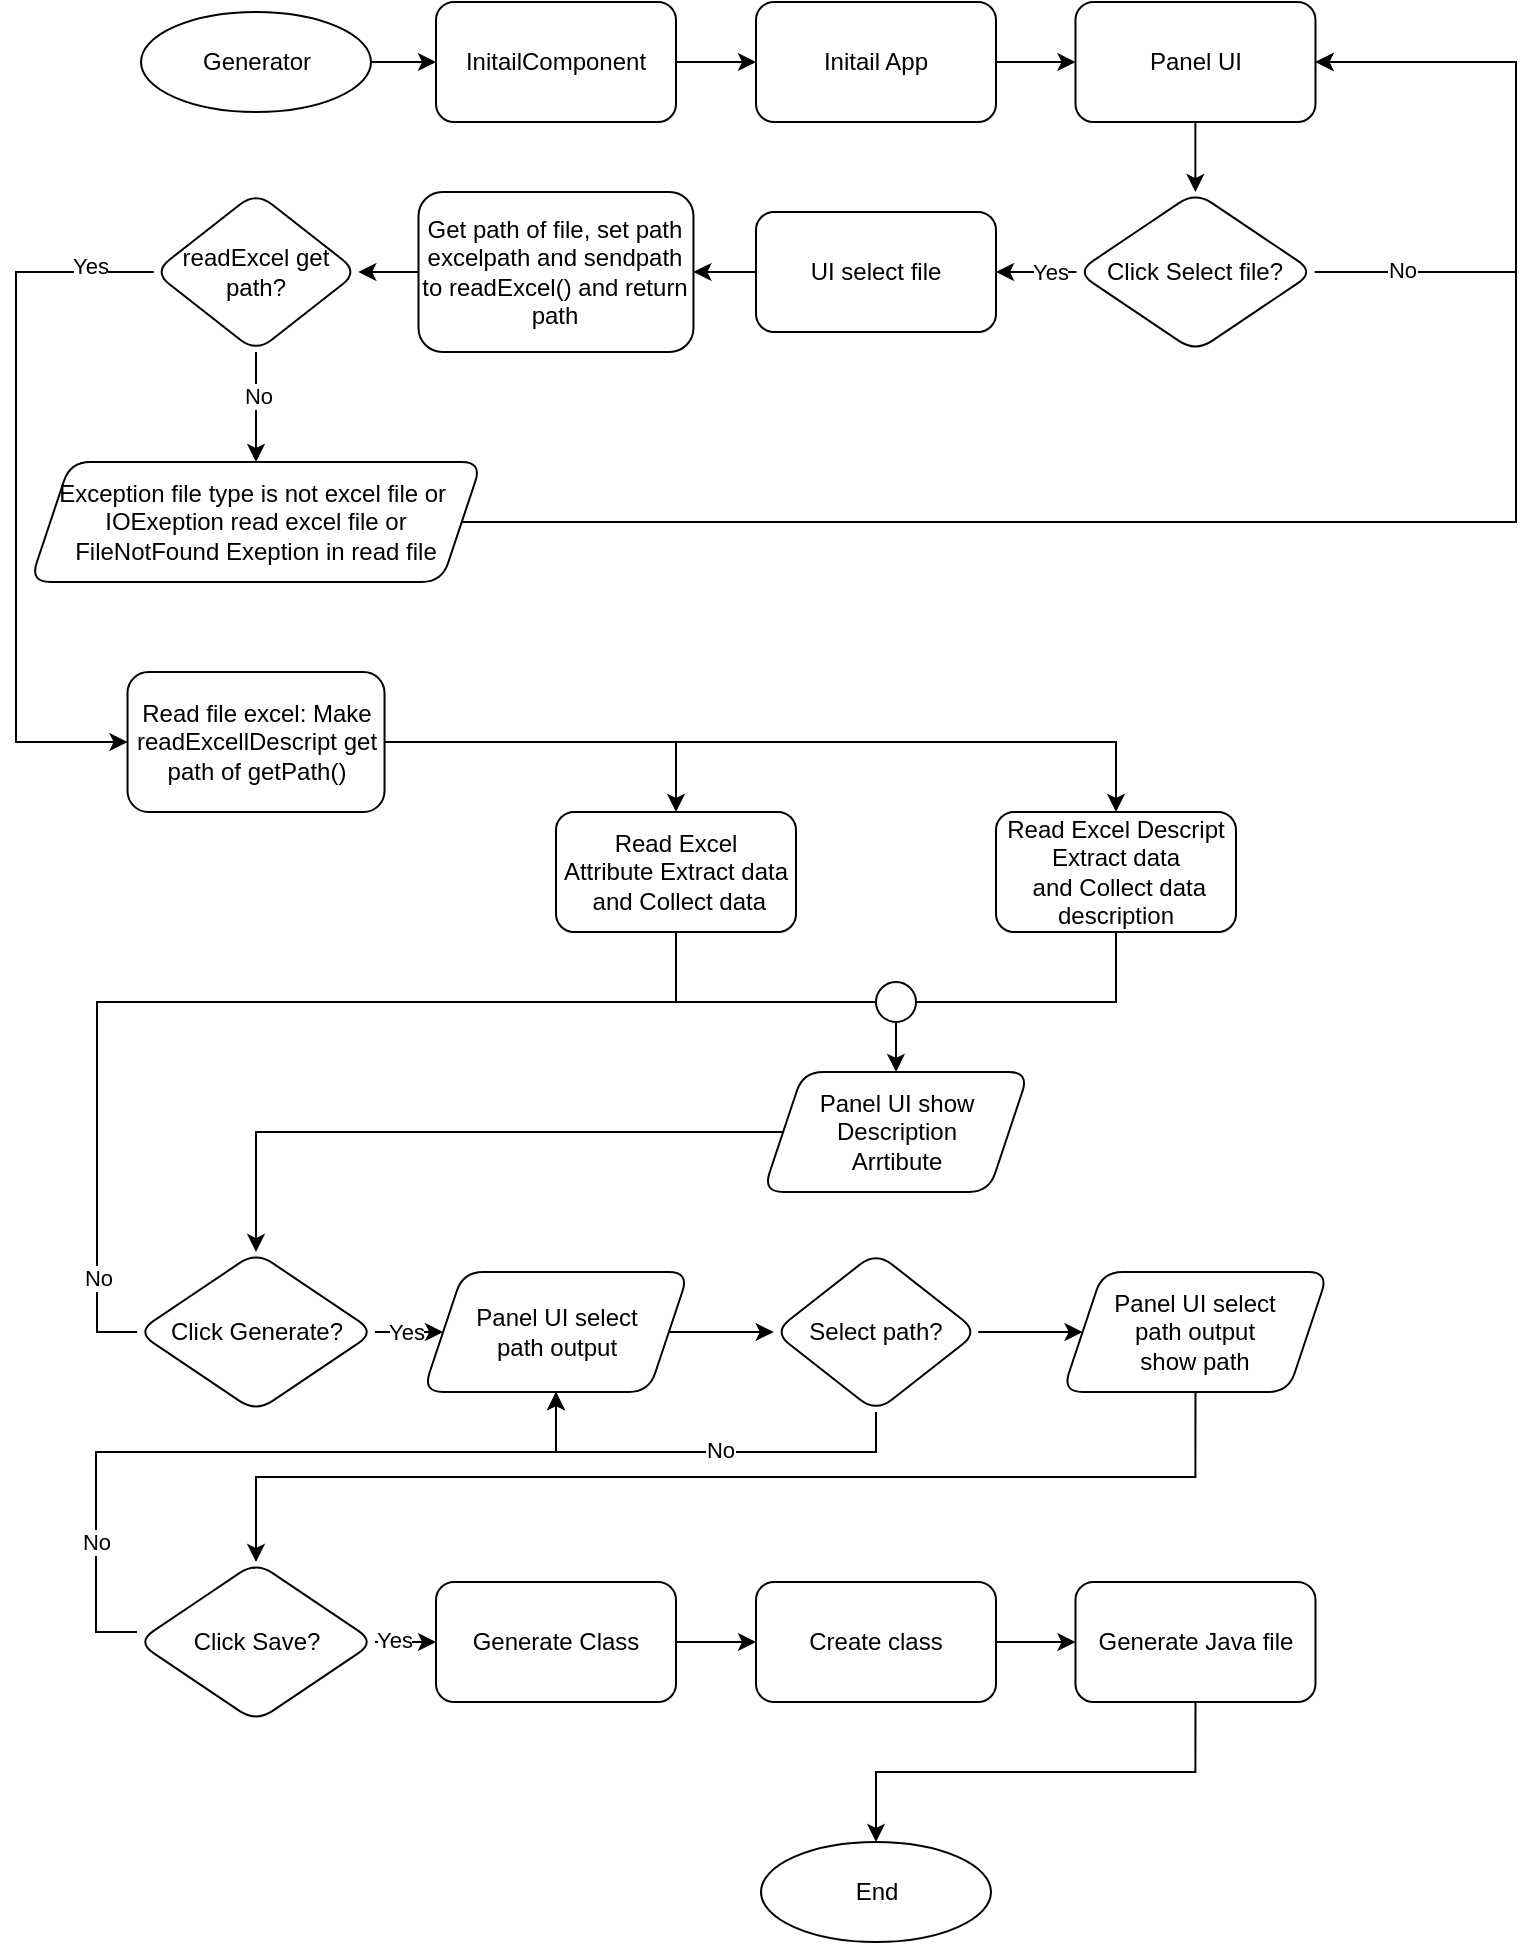 <mxfile version="22.1.4" type="github">
  <diagram id="C5RBs43oDa-KdzZeNtuy" name="Page-1">
    <mxGraphModel dx="1813" dy="1044" grid="1" gridSize="10" guides="1" tooltips="1" connect="1" arrows="1" fold="1" page="1" pageScale="1" pageWidth="827" pageHeight="1169" math="0" shadow="0">
      <root>
        <mxCell id="WIyWlLk6GJQsqaUBKTNV-0" />
        <mxCell id="WIyWlLk6GJQsqaUBKTNV-1" parent="WIyWlLk6GJQsqaUBKTNV-0" />
        <mxCell id="0AVRS0MS-OjCCtNMk0cl-7" value="" style="edgeStyle=orthogonalEdgeStyle;rounded=0;orthogonalLoop=1;jettySize=auto;html=1;" edge="1" parent="WIyWlLk6GJQsqaUBKTNV-1" source="0j7FOSJrUROpXIp207Sh-0" target="0AVRS0MS-OjCCtNMk0cl-6">
          <mxGeometry relative="1" as="geometry" />
        </mxCell>
        <mxCell id="0j7FOSJrUROpXIp207Sh-0" value="InitailComponent" style="rounded=1;whiteSpace=wrap;html=1;" parent="WIyWlLk6GJQsqaUBKTNV-1" vertex="1">
          <mxGeometry x="220" y="90" width="120" height="60" as="geometry" />
        </mxCell>
        <mxCell id="0j7FOSJrUROpXIp207Sh-2" value="" style="edgeStyle=orthogonalEdgeStyle;rounded=0;orthogonalLoop=1;jettySize=auto;html=1;" parent="WIyWlLk6GJQsqaUBKTNV-1" source="0j7FOSJrUROpXIp207Sh-1" target="0j7FOSJrUROpXIp207Sh-0" edge="1">
          <mxGeometry relative="1" as="geometry" />
        </mxCell>
        <mxCell id="0j7FOSJrUROpXIp207Sh-1" value="Generator" style="ellipse;whiteSpace=wrap;html=1;" parent="WIyWlLk6GJQsqaUBKTNV-1" vertex="1">
          <mxGeometry x="72.5" y="95" width="115" height="50" as="geometry" />
        </mxCell>
        <mxCell id="0AVRS0MS-OjCCtNMk0cl-9" value="" style="edgeStyle=orthogonalEdgeStyle;rounded=0;orthogonalLoop=1;jettySize=auto;html=1;" edge="1" parent="WIyWlLk6GJQsqaUBKTNV-1" source="0j7FOSJrUROpXIp207Sh-36" target="0j7FOSJrUROpXIp207Sh-65">
          <mxGeometry relative="1" as="geometry" />
        </mxCell>
        <mxCell id="0j7FOSJrUROpXIp207Sh-36" value="Panel UI" style="rounded=1;whiteSpace=wrap;html=1;" parent="WIyWlLk6GJQsqaUBKTNV-1" vertex="1">
          <mxGeometry x="539.74" y="90" width="120" height="60" as="geometry" />
        </mxCell>
        <mxCell id="0j7FOSJrUROpXIp207Sh-72" value="" style="edgeStyle=orthogonalEdgeStyle;rounded=0;orthogonalLoop=1;jettySize=auto;html=1;" parent="WIyWlLk6GJQsqaUBKTNV-1" source="0j7FOSJrUROpXIp207Sh-65" target="0j7FOSJrUROpXIp207Sh-71" edge="1">
          <mxGeometry relative="1" as="geometry" />
        </mxCell>
        <mxCell id="0AVRS0MS-OjCCtNMk0cl-26" value="Yes" style="edgeLabel;html=1;align=center;verticalAlign=middle;resizable=0;points=[];" vertex="1" connectable="0" parent="0j7FOSJrUROpXIp207Sh-72">
          <mxGeometry x="-0.331" y="-3" relative="1" as="geometry">
            <mxPoint y="3" as="offset" />
          </mxGeometry>
        </mxCell>
        <mxCell id="0AVRS0MS-OjCCtNMk0cl-11" style="edgeStyle=orthogonalEdgeStyle;rounded=0;orthogonalLoop=1;jettySize=auto;html=1;exitX=1;exitY=0.5;exitDx=0;exitDy=0;entryX=1;entryY=0.5;entryDx=0;entryDy=0;" edge="1" parent="WIyWlLk6GJQsqaUBKTNV-1" source="0j7FOSJrUROpXIp207Sh-65" target="0j7FOSJrUROpXIp207Sh-36">
          <mxGeometry relative="1" as="geometry">
            <Array as="points">
              <mxPoint x="760" y="225" />
              <mxPoint x="760" y="120" />
            </Array>
          </mxGeometry>
        </mxCell>
        <mxCell id="0AVRS0MS-OjCCtNMk0cl-25" value="No" style="edgeLabel;html=1;align=center;verticalAlign=middle;resizable=0;points=[];" vertex="1" connectable="0" parent="0AVRS0MS-OjCCtNMk0cl-11">
          <mxGeometry x="-0.711" y="1" relative="1" as="geometry">
            <mxPoint as="offset" />
          </mxGeometry>
        </mxCell>
        <mxCell id="0j7FOSJrUROpXIp207Sh-65" value="Click Select file?" style="rhombus;whiteSpace=wrap;html=1;rounded=1;" parent="WIyWlLk6GJQsqaUBKTNV-1" vertex="1">
          <mxGeometry x="540.24" y="185" width="119" height="80" as="geometry" />
        </mxCell>
        <mxCell id="0AVRS0MS-OjCCtNMk0cl-12" value="" style="edgeStyle=orthogonalEdgeStyle;rounded=0;orthogonalLoop=1;jettySize=auto;html=1;" edge="1" parent="WIyWlLk6GJQsqaUBKTNV-1" source="0j7FOSJrUROpXIp207Sh-71" target="0j7FOSJrUROpXIp207Sh-97">
          <mxGeometry relative="1" as="geometry" />
        </mxCell>
        <mxCell id="0j7FOSJrUROpXIp207Sh-71" value="UI select file" style="whiteSpace=wrap;html=1;rounded=1;" parent="WIyWlLk6GJQsqaUBKTNV-1" vertex="1">
          <mxGeometry x="380" y="195" width="120" height="60" as="geometry" />
        </mxCell>
        <mxCell id="0j7FOSJrUROpXIp207Sh-107" value="" style="edgeStyle=orthogonalEdgeStyle;rounded=0;orthogonalLoop=1;jettySize=auto;html=1;" parent="WIyWlLk6GJQsqaUBKTNV-1" source="0j7FOSJrUROpXIp207Sh-73" target="0j7FOSJrUROpXIp207Sh-106" edge="1">
          <mxGeometry relative="1" as="geometry">
            <Array as="points">
              <mxPoint x="130" y="355" />
            </Array>
          </mxGeometry>
        </mxCell>
        <mxCell id="0j7FOSJrUROpXIp207Sh-114" value="No" style="edgeLabel;html=1;align=center;verticalAlign=middle;resizable=0;points=[];" parent="0j7FOSJrUROpXIp207Sh-107" vertex="1" connectable="0">
          <mxGeometry x="-0.204" y="1" relative="1" as="geometry">
            <mxPoint as="offset" />
          </mxGeometry>
        </mxCell>
        <mxCell id="0AVRS0MS-OjCCtNMk0cl-24" style="edgeStyle=orthogonalEdgeStyle;rounded=0;orthogonalLoop=1;jettySize=auto;html=1;exitX=0;exitY=0.5;exitDx=0;exitDy=0;entryX=0;entryY=0.5;entryDx=0;entryDy=0;" edge="1" parent="WIyWlLk6GJQsqaUBKTNV-1" source="0j7FOSJrUROpXIp207Sh-73" target="0j7FOSJrUROpXIp207Sh-116">
          <mxGeometry relative="1" as="geometry">
            <Array as="points">
              <mxPoint x="10" y="225" />
              <mxPoint x="10" y="460" />
            </Array>
          </mxGeometry>
        </mxCell>
        <mxCell id="0AVRS0MS-OjCCtNMk0cl-27" value="Yes" style="edgeLabel;html=1;align=center;verticalAlign=middle;resizable=0;points=[];" vertex="1" connectable="0" parent="0AVRS0MS-OjCCtNMk0cl-24">
          <mxGeometry x="-0.82" y="-3" relative="1" as="geometry">
            <mxPoint as="offset" />
          </mxGeometry>
        </mxCell>
        <mxCell id="0j7FOSJrUROpXIp207Sh-73" value="readExcel get path?" style="rhombus;whiteSpace=wrap;html=1;rounded=1;" parent="WIyWlLk6GJQsqaUBKTNV-1" vertex="1">
          <mxGeometry x="78.88" y="185" width="102.25" height="80" as="geometry" />
        </mxCell>
        <mxCell id="0AVRS0MS-OjCCtNMk0cl-13" value="" style="edgeStyle=orthogonalEdgeStyle;rounded=0;orthogonalLoop=1;jettySize=auto;html=1;" edge="1" parent="WIyWlLk6GJQsqaUBKTNV-1" source="0j7FOSJrUROpXIp207Sh-97" target="0j7FOSJrUROpXIp207Sh-73">
          <mxGeometry relative="1" as="geometry" />
        </mxCell>
        <mxCell id="0j7FOSJrUROpXIp207Sh-97" value="Get path of file, set path excelpath and sendpath to readExcel() and return path" style="rounded=1;whiteSpace=wrap;html=1;" parent="WIyWlLk6GJQsqaUBKTNV-1" vertex="1">
          <mxGeometry x="211.25" y="185" width="137.49" height="80" as="geometry" />
        </mxCell>
        <mxCell id="0AVRS0MS-OjCCtNMk0cl-14" style="edgeStyle=orthogonalEdgeStyle;rounded=0;orthogonalLoop=1;jettySize=auto;html=1;exitX=1;exitY=0.5;exitDx=0;exitDy=0;entryX=1;entryY=0.5;entryDx=0;entryDy=0;" edge="1" parent="WIyWlLk6GJQsqaUBKTNV-1" source="0j7FOSJrUROpXIp207Sh-106" target="0j7FOSJrUROpXIp207Sh-36">
          <mxGeometry relative="1" as="geometry">
            <Array as="points">
              <mxPoint x="760" y="350" />
              <mxPoint x="760" y="120" />
            </Array>
          </mxGeometry>
        </mxCell>
        <mxCell id="0j7FOSJrUROpXIp207Sh-106" value="Exception file type is not excel file or&amp;nbsp;&lt;br&gt;IOExeption read excel file or&lt;br&gt;FileNotFound Exeption in read file" style="shape=parallelogram;perimeter=parallelogramPerimeter;whiteSpace=wrap;html=1;fixedSize=1;rounded=1;" parent="WIyWlLk6GJQsqaUBKTNV-1" vertex="1">
          <mxGeometry x="17.14" y="320" width="225.74" height="60" as="geometry" />
        </mxCell>
        <mxCell id="0AVRS0MS-OjCCtNMk0cl-17" style="edgeStyle=orthogonalEdgeStyle;rounded=0;orthogonalLoop=1;jettySize=auto;html=1;exitX=1;exitY=0.5;exitDx=0;exitDy=0;entryX=0.5;entryY=0;entryDx=0;entryDy=0;" edge="1" parent="WIyWlLk6GJQsqaUBKTNV-1" source="0j7FOSJrUROpXIp207Sh-116" target="0j7FOSJrUROpXIp207Sh-118">
          <mxGeometry relative="1" as="geometry" />
        </mxCell>
        <mxCell id="0AVRS0MS-OjCCtNMk0cl-18" style="edgeStyle=orthogonalEdgeStyle;rounded=0;orthogonalLoop=1;jettySize=auto;html=1;exitX=1;exitY=0.5;exitDx=0;exitDy=0;entryX=0.5;entryY=0;entryDx=0;entryDy=0;" edge="1" parent="WIyWlLk6GJQsqaUBKTNV-1" source="0j7FOSJrUROpXIp207Sh-116" target="0j7FOSJrUROpXIp207Sh-129">
          <mxGeometry relative="1" as="geometry" />
        </mxCell>
        <mxCell id="0j7FOSJrUROpXIp207Sh-116" value="Read file excel: Make readExcellDescript get path of getPath()" style="whiteSpace=wrap;html=1;rounded=1;" parent="WIyWlLk6GJQsqaUBKTNV-1" vertex="1">
          <mxGeometry x="65.76" y="425" width="128.5" height="70" as="geometry" />
        </mxCell>
        <mxCell id="0j7FOSJrUROpXIp207Sh-144" style="edgeStyle=orthogonalEdgeStyle;rounded=0;orthogonalLoop=1;jettySize=auto;html=1;exitX=0.5;exitY=1;exitDx=0;exitDy=0;entryX=1;entryY=0.5;entryDx=0;entryDy=0;endArrow=none;endFill=0;" parent="WIyWlLk6GJQsqaUBKTNV-1" source="0j7FOSJrUROpXIp207Sh-118" target="0j7FOSJrUROpXIp207Sh-137" edge="1">
          <mxGeometry relative="1" as="geometry" />
        </mxCell>
        <mxCell id="0j7FOSJrUROpXIp207Sh-118" value="Read Excel Descript Extract data&lt;br&gt;&amp;nbsp;and Collect data description" style="whiteSpace=wrap;html=1;rounded=1;" parent="WIyWlLk6GJQsqaUBKTNV-1" vertex="1">
          <mxGeometry x="500" y="495" width="120" height="60" as="geometry" />
        </mxCell>
        <mxCell id="0j7FOSJrUROpXIp207Sh-143" style="edgeStyle=orthogonalEdgeStyle;rounded=0;orthogonalLoop=1;jettySize=auto;html=1;exitX=0.5;exitY=1;exitDx=0;exitDy=0;entryX=0;entryY=0.5;entryDx=0;entryDy=0;endArrow=none;endFill=0;" parent="WIyWlLk6GJQsqaUBKTNV-1" source="0j7FOSJrUROpXIp207Sh-129" target="0j7FOSJrUROpXIp207Sh-137" edge="1">
          <mxGeometry relative="1" as="geometry" />
        </mxCell>
        <mxCell id="0j7FOSJrUROpXIp207Sh-129" value="Read Excel Attribute&amp;nbsp;Extract data&lt;br&gt;&amp;nbsp;and Collect data" style="whiteSpace=wrap;html=1;rounded=1;" parent="WIyWlLk6GJQsqaUBKTNV-1" vertex="1">
          <mxGeometry x="280" y="495" width="120" height="60" as="geometry" />
        </mxCell>
        <mxCell id="0AVRS0MS-OjCCtNMk0cl-22" value="" style="edgeStyle=orthogonalEdgeStyle;rounded=0;orthogonalLoop=1;jettySize=auto;html=1;" edge="1" parent="WIyWlLk6GJQsqaUBKTNV-1" source="0j7FOSJrUROpXIp207Sh-137" target="0j7FOSJrUROpXIp207Sh-160">
          <mxGeometry relative="1" as="geometry" />
        </mxCell>
        <mxCell id="0j7FOSJrUROpXIp207Sh-137" value="" style="ellipse;whiteSpace=wrap;html=1;aspect=fixed;" parent="WIyWlLk6GJQsqaUBKTNV-1" vertex="1">
          <mxGeometry x="440" y="580" width="20" height="20" as="geometry" />
        </mxCell>
        <mxCell id="0j7FOSJrUROpXIp207Sh-156" value="" style="edgeStyle=orthogonalEdgeStyle;rounded=0;orthogonalLoop=1;jettySize=auto;html=1;entryX=0;entryY=0.5;entryDx=0;entryDy=0;" parent="WIyWlLk6GJQsqaUBKTNV-1" source="0j7FOSJrUROpXIp207Sh-152" target="0AVRS0MS-OjCCtNMk0cl-34" edge="1">
          <mxGeometry relative="1" as="geometry">
            <mxPoint x="260" y="760" as="targetPoint" />
          </mxGeometry>
        </mxCell>
        <mxCell id="0AVRS0MS-OjCCtNMk0cl-33" value="Yes" style="edgeLabel;html=1;align=center;verticalAlign=middle;resizable=0;points=[];" vertex="1" connectable="0" parent="0j7FOSJrUROpXIp207Sh-156">
          <mxGeometry x="-0.642" y="1" relative="1" as="geometry">
            <mxPoint x="3" y="1" as="offset" />
          </mxGeometry>
        </mxCell>
        <mxCell id="0AVRS0MS-OjCCtNMk0cl-30" style="edgeStyle=orthogonalEdgeStyle;rounded=0;orthogonalLoop=1;jettySize=auto;html=1;exitX=0;exitY=0.5;exitDx=0;exitDy=0;entryX=0;entryY=0.5;entryDx=0;entryDy=0;endArrow=none;endFill=0;" edge="1" parent="WIyWlLk6GJQsqaUBKTNV-1" source="0j7FOSJrUROpXIp207Sh-152" target="0j7FOSJrUROpXIp207Sh-137">
          <mxGeometry relative="1" as="geometry" />
        </mxCell>
        <mxCell id="0AVRS0MS-OjCCtNMk0cl-32" value="No" style="edgeLabel;html=1;align=center;verticalAlign=middle;resizable=0;points=[];" vertex="1" connectable="0" parent="0AVRS0MS-OjCCtNMk0cl-30">
          <mxGeometry x="-0.837" relative="1" as="geometry">
            <mxPoint as="offset" />
          </mxGeometry>
        </mxCell>
        <mxCell id="0j7FOSJrUROpXIp207Sh-152" value="Click Generate?" style="rhombus;whiteSpace=wrap;html=1;rounded=1;" parent="WIyWlLk6GJQsqaUBKTNV-1" vertex="1">
          <mxGeometry x="70.51" y="715" width="119" height="80" as="geometry" />
        </mxCell>
        <mxCell id="0AVRS0MS-OjCCtNMk0cl-1" value="" style="edgeStyle=orthogonalEdgeStyle;rounded=0;orthogonalLoop=1;jettySize=auto;html=1;" edge="1" parent="WIyWlLk6GJQsqaUBKTNV-1" source="0j7FOSJrUROpXIp207Sh-155" target="0AVRS0MS-OjCCtNMk0cl-0">
          <mxGeometry relative="1" as="geometry" />
        </mxCell>
        <mxCell id="0j7FOSJrUROpXIp207Sh-155" value="Generate Class" style="rounded=1;whiteSpace=wrap;html=1;" parent="WIyWlLk6GJQsqaUBKTNV-1" vertex="1">
          <mxGeometry x="220" y="880" width="120" height="60" as="geometry" />
        </mxCell>
        <mxCell id="0j7FOSJrUROpXIp207Sh-162" value="" style="edgeStyle=orthogonalEdgeStyle;rounded=0;orthogonalLoop=1;jettySize=auto;html=1;" parent="WIyWlLk6GJQsqaUBKTNV-1" source="0j7FOSJrUROpXIp207Sh-160" target="0j7FOSJrUROpXIp207Sh-152" edge="1">
          <mxGeometry relative="1" as="geometry" />
        </mxCell>
        <mxCell id="0j7FOSJrUROpXIp207Sh-160" value="Panel UI show&lt;br&gt;Description&lt;br&gt;Arrtibute" style="shape=parallelogram;perimeter=parallelogramPerimeter;whiteSpace=wrap;html=1;fixedSize=1;rounded=1;" parent="WIyWlLk6GJQsqaUBKTNV-1" vertex="1">
          <mxGeometry x="383.57" y="625" width="132.87" height="60" as="geometry" />
        </mxCell>
        <mxCell id="0AVRS0MS-OjCCtNMk0cl-3" value="" style="edgeStyle=orthogonalEdgeStyle;rounded=0;orthogonalLoop=1;jettySize=auto;html=1;" edge="1" parent="WIyWlLk6GJQsqaUBKTNV-1" source="0AVRS0MS-OjCCtNMk0cl-0" target="0AVRS0MS-OjCCtNMk0cl-2">
          <mxGeometry relative="1" as="geometry" />
        </mxCell>
        <mxCell id="0AVRS0MS-OjCCtNMk0cl-0" value="Create class" style="whiteSpace=wrap;html=1;rounded=1;" vertex="1" parent="WIyWlLk6GJQsqaUBKTNV-1">
          <mxGeometry x="380" y="880" width="120" height="60" as="geometry" />
        </mxCell>
        <mxCell id="0AVRS0MS-OjCCtNMk0cl-23" style="edgeStyle=orthogonalEdgeStyle;rounded=0;orthogonalLoop=1;jettySize=auto;html=1;exitX=0.5;exitY=1;exitDx=0;exitDy=0;entryX=0.5;entryY=0;entryDx=0;entryDy=0;" edge="1" parent="WIyWlLk6GJQsqaUBKTNV-1" source="0AVRS0MS-OjCCtNMk0cl-2" target="0AVRS0MS-OjCCtNMk0cl-41">
          <mxGeometry relative="1" as="geometry">
            <mxPoint x="757.5" y="885" as="targetPoint" />
          </mxGeometry>
        </mxCell>
        <mxCell id="0AVRS0MS-OjCCtNMk0cl-2" value="Generate Java file" style="whiteSpace=wrap;html=1;rounded=1;" vertex="1" parent="WIyWlLk6GJQsqaUBKTNV-1">
          <mxGeometry x="539.74" y="880" width="120" height="60" as="geometry" />
        </mxCell>
        <mxCell id="0AVRS0MS-OjCCtNMk0cl-8" value="" style="edgeStyle=orthogonalEdgeStyle;rounded=0;orthogonalLoop=1;jettySize=auto;html=1;" edge="1" parent="WIyWlLk6GJQsqaUBKTNV-1" source="0AVRS0MS-OjCCtNMk0cl-6" target="0j7FOSJrUROpXIp207Sh-36">
          <mxGeometry relative="1" as="geometry" />
        </mxCell>
        <mxCell id="0AVRS0MS-OjCCtNMk0cl-6" value="Initail App" style="rounded=1;whiteSpace=wrap;html=1;" vertex="1" parent="WIyWlLk6GJQsqaUBKTNV-1">
          <mxGeometry x="380" y="90" width="120" height="60" as="geometry" />
        </mxCell>
        <mxCell id="0AVRS0MS-OjCCtNMk0cl-36" value="" style="edgeStyle=orthogonalEdgeStyle;rounded=0;orthogonalLoop=1;jettySize=auto;html=1;" edge="1" parent="WIyWlLk6GJQsqaUBKTNV-1" source="0AVRS0MS-OjCCtNMk0cl-34" target="0AVRS0MS-OjCCtNMk0cl-35">
          <mxGeometry relative="1" as="geometry" />
        </mxCell>
        <mxCell id="0AVRS0MS-OjCCtNMk0cl-34" value="Panel UI select &lt;br&gt;path output" style="shape=parallelogram;perimeter=parallelogramPerimeter;whiteSpace=wrap;html=1;fixedSize=1;rounded=1;" vertex="1" parent="WIyWlLk6GJQsqaUBKTNV-1">
          <mxGeometry x="213.56" y="725" width="132.87" height="60" as="geometry" />
        </mxCell>
        <mxCell id="0AVRS0MS-OjCCtNMk0cl-37" style="edgeStyle=orthogonalEdgeStyle;rounded=0;orthogonalLoop=1;jettySize=auto;html=1;exitX=0.5;exitY=1;exitDx=0;exitDy=0;entryX=0.5;entryY=1;entryDx=0;entryDy=0;" edge="1" parent="WIyWlLk6GJQsqaUBKTNV-1" source="0AVRS0MS-OjCCtNMk0cl-35" target="0AVRS0MS-OjCCtNMk0cl-34">
          <mxGeometry relative="1" as="geometry" />
        </mxCell>
        <mxCell id="0AVRS0MS-OjCCtNMk0cl-38" value="No" style="edgeLabel;html=1;align=center;verticalAlign=middle;resizable=0;points=[];" vertex="1" connectable="0" parent="0AVRS0MS-OjCCtNMk0cl-37">
          <mxGeometry x="-0.066" y="-1" relative="1" as="geometry">
            <mxPoint as="offset" />
          </mxGeometry>
        </mxCell>
        <mxCell id="0AVRS0MS-OjCCtNMk0cl-40" value="" style="edgeStyle=orthogonalEdgeStyle;rounded=0;orthogonalLoop=1;jettySize=auto;html=1;" edge="1" parent="WIyWlLk6GJQsqaUBKTNV-1" source="0AVRS0MS-OjCCtNMk0cl-35" target="0AVRS0MS-OjCCtNMk0cl-39">
          <mxGeometry relative="1" as="geometry" />
        </mxCell>
        <mxCell id="0AVRS0MS-OjCCtNMk0cl-35" value="Select path?" style="rhombus;whiteSpace=wrap;html=1;rounded=1;" vertex="1" parent="WIyWlLk6GJQsqaUBKTNV-1">
          <mxGeometry x="388.87" y="715" width="102.25" height="80" as="geometry" />
        </mxCell>
        <mxCell id="0AVRS0MS-OjCCtNMk0cl-43" style="edgeStyle=orthogonalEdgeStyle;rounded=0;orthogonalLoop=1;jettySize=auto;html=1;exitX=0.5;exitY=1;exitDx=0;exitDy=0;entryX=0.5;entryY=0;entryDx=0;entryDy=0;" edge="1" parent="WIyWlLk6GJQsqaUBKTNV-1" source="0AVRS0MS-OjCCtNMk0cl-39" target="0AVRS0MS-OjCCtNMk0cl-42">
          <mxGeometry relative="1" as="geometry" />
        </mxCell>
        <mxCell id="0AVRS0MS-OjCCtNMk0cl-39" value="Panel UI select&lt;br style=&quot;border-color: var(--border-color);&quot;&gt;path output&lt;br&gt;show path" style="shape=parallelogram;perimeter=parallelogramPerimeter;whiteSpace=wrap;html=1;fixedSize=1;rounded=1;" vertex="1" parent="WIyWlLk6GJQsqaUBKTNV-1">
          <mxGeometry x="533.3" y="725" width="132.87" height="60" as="geometry" />
        </mxCell>
        <mxCell id="0AVRS0MS-OjCCtNMk0cl-41" value="End&lt;br&gt;" style="ellipse;whiteSpace=wrap;html=1;" vertex="1" parent="WIyWlLk6GJQsqaUBKTNV-1">
          <mxGeometry x="382.5" y="1010" width="115" height="50" as="geometry" />
        </mxCell>
        <mxCell id="0AVRS0MS-OjCCtNMk0cl-44" value="" style="edgeStyle=orthogonalEdgeStyle;rounded=0;orthogonalLoop=1;jettySize=auto;html=1;" edge="1" parent="WIyWlLk6GJQsqaUBKTNV-1" source="0AVRS0MS-OjCCtNMk0cl-42" target="0j7FOSJrUROpXIp207Sh-155">
          <mxGeometry relative="1" as="geometry" />
        </mxCell>
        <mxCell id="0AVRS0MS-OjCCtNMk0cl-47" value="Yes" style="edgeLabel;html=1;align=center;verticalAlign=middle;resizable=0;points=[];" vertex="1" connectable="0" parent="0AVRS0MS-OjCCtNMk0cl-44">
          <mxGeometry x="-0.639" y="1" relative="1" as="geometry">
            <mxPoint as="offset" />
          </mxGeometry>
        </mxCell>
        <mxCell id="0AVRS0MS-OjCCtNMk0cl-45" style="edgeStyle=orthogonalEdgeStyle;rounded=0;orthogonalLoop=1;jettySize=auto;html=1;exitX=0;exitY=0.5;exitDx=0;exitDy=0;entryX=0.5;entryY=1;entryDx=0;entryDy=0;" edge="1" parent="WIyWlLk6GJQsqaUBKTNV-1" target="0AVRS0MS-OjCCtNMk0cl-34">
          <mxGeometry relative="1" as="geometry">
            <mxPoint x="70.5" y="905" as="sourcePoint" />
            <mxPoint x="279.995" y="780" as="targetPoint" />
            <Array as="points">
              <mxPoint x="50" y="905" />
              <mxPoint x="50" y="815" />
              <mxPoint x="280" y="815" />
            </Array>
          </mxGeometry>
        </mxCell>
        <mxCell id="0AVRS0MS-OjCCtNMk0cl-46" value="No" style="edgeLabel;html=1;align=center;verticalAlign=middle;resizable=0;points=[];" vertex="1" connectable="0" parent="0AVRS0MS-OjCCtNMk0cl-45">
          <mxGeometry x="-0.643" relative="1" as="geometry">
            <mxPoint as="offset" />
          </mxGeometry>
        </mxCell>
        <mxCell id="0AVRS0MS-OjCCtNMk0cl-42" value="Click Save?" style="rhombus;whiteSpace=wrap;html=1;rounded=1;" vertex="1" parent="WIyWlLk6GJQsqaUBKTNV-1">
          <mxGeometry x="70.5" y="870" width="119" height="80" as="geometry" />
        </mxCell>
      </root>
    </mxGraphModel>
  </diagram>
</mxfile>
